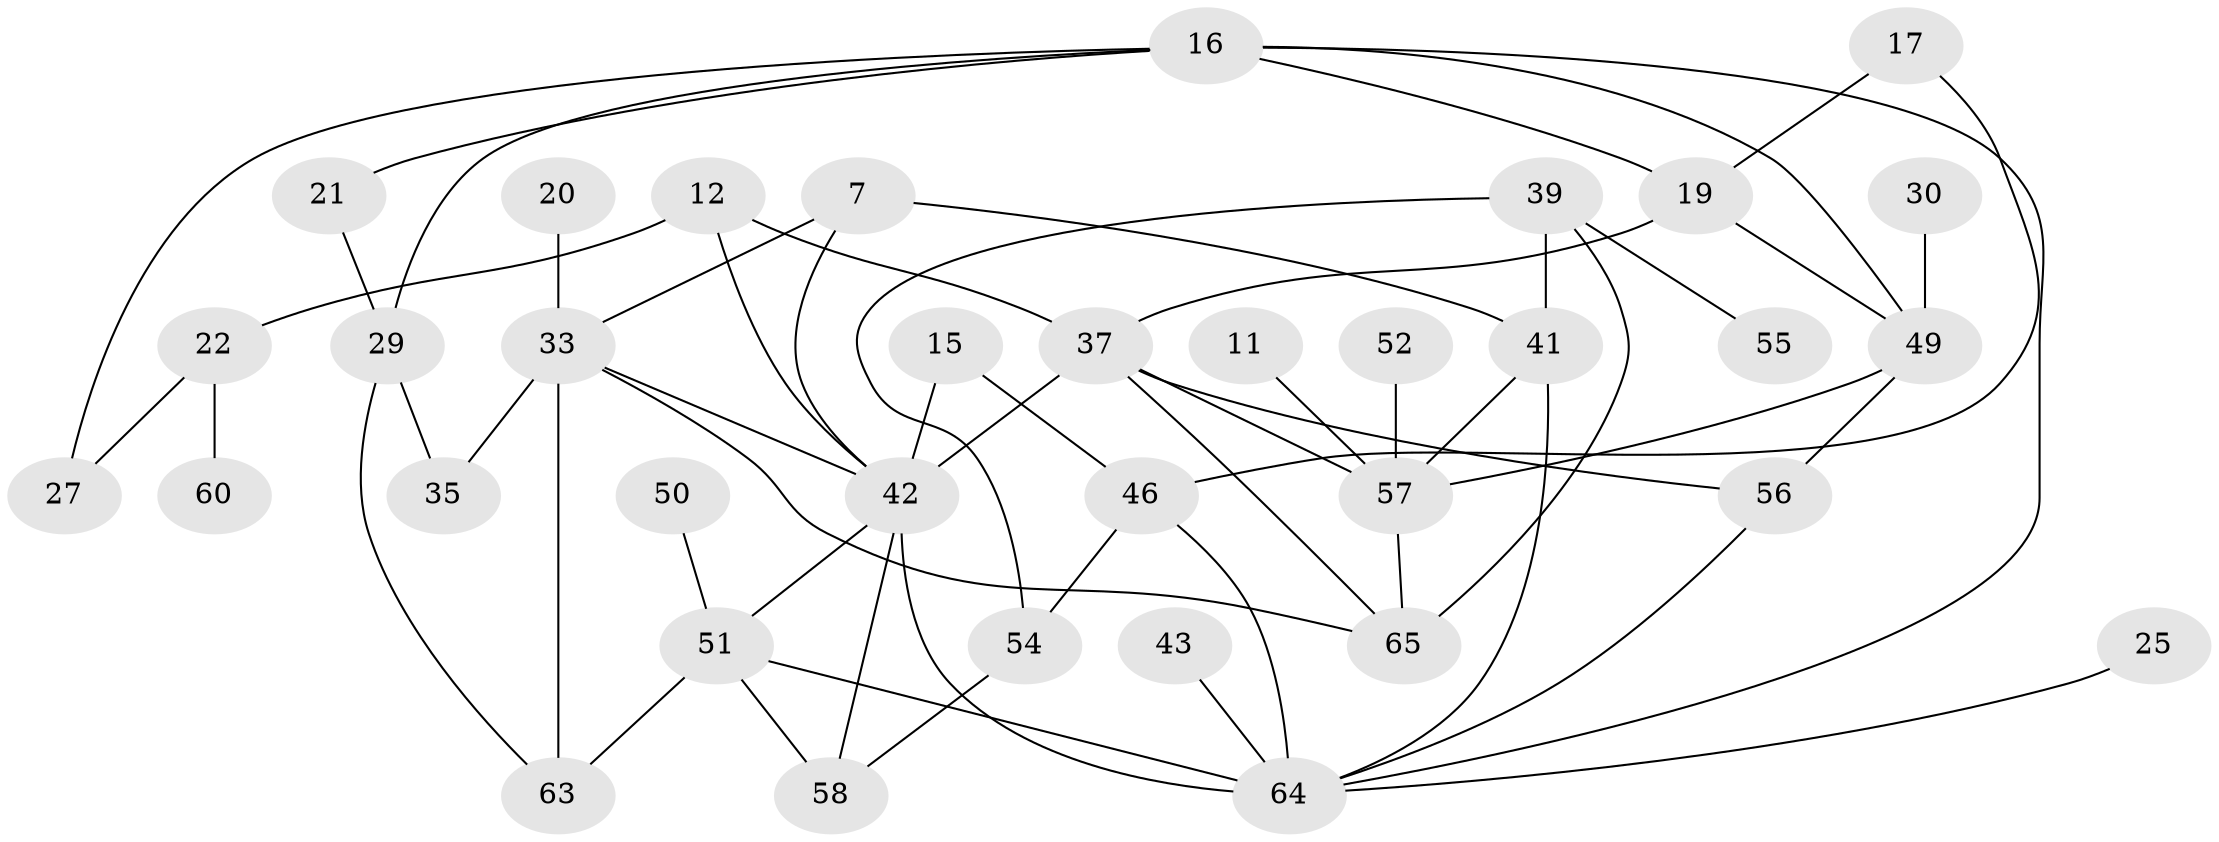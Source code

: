 // original degree distribution, {2: 0.234375, 0: 0.21875, 4: 0.1328125, 5: 0.0390625, 1: 0.203125, 3: 0.15625, 6: 0.0078125, 7: 0.0078125}
// Generated by graph-tools (version 1.1) at 2025/00/03/09/25 03:00:51]
// undirected, 35 vertices, 57 edges
graph export_dot {
graph [start="1"]
  node [color=gray90,style=filled];
  7;
  11;
  12;
  15;
  16;
  17;
  19;
  20;
  21;
  22;
  25;
  27;
  29;
  30;
  33;
  35;
  37;
  39;
  41;
  42;
  43;
  46;
  49;
  50;
  51;
  52;
  54;
  55;
  56;
  57;
  58;
  60;
  63;
  64;
  65;
  7 -- 33 [weight=1.0];
  7 -- 41 [weight=1.0];
  7 -- 42 [weight=1.0];
  11 -- 57 [weight=1.0];
  12 -- 22 [weight=1.0];
  12 -- 37 [weight=2.0];
  12 -- 42 [weight=2.0];
  15 -- 42 [weight=1.0];
  15 -- 46 [weight=1.0];
  16 -- 19 [weight=1.0];
  16 -- 21 [weight=1.0];
  16 -- 27 [weight=1.0];
  16 -- 29 [weight=1.0];
  16 -- 49 [weight=1.0];
  16 -- 64 [weight=1.0];
  17 -- 19 [weight=1.0];
  17 -- 46 [weight=1.0];
  19 -- 37 [weight=1.0];
  19 -- 49 [weight=1.0];
  20 -- 33 [weight=1.0];
  21 -- 29 [weight=1.0];
  22 -- 27 [weight=2.0];
  22 -- 60 [weight=2.0];
  25 -- 64 [weight=1.0];
  29 -- 35 [weight=1.0];
  29 -- 63 [weight=1.0];
  30 -- 49 [weight=1.0];
  33 -- 35 [weight=1.0];
  33 -- 42 [weight=1.0];
  33 -- 63 [weight=1.0];
  33 -- 65 [weight=1.0];
  37 -- 42 [weight=1.0];
  37 -- 56 [weight=1.0];
  37 -- 57 [weight=1.0];
  37 -- 65 [weight=1.0];
  39 -- 41 [weight=1.0];
  39 -- 54 [weight=1.0];
  39 -- 55 [weight=1.0];
  39 -- 65 [weight=1.0];
  41 -- 57 [weight=1.0];
  41 -- 64 [weight=1.0];
  42 -- 51 [weight=1.0];
  42 -- 58 [weight=1.0];
  42 -- 64 [weight=1.0];
  43 -- 64 [weight=1.0];
  46 -- 54 [weight=1.0];
  46 -- 64 [weight=1.0];
  49 -- 56 [weight=1.0];
  49 -- 57 [weight=1.0];
  50 -- 51 [weight=1.0];
  51 -- 58 [weight=1.0];
  51 -- 63 [weight=1.0];
  51 -- 64 [weight=2.0];
  52 -- 57 [weight=1.0];
  54 -- 58 [weight=1.0];
  56 -- 64 [weight=1.0];
  57 -- 65 [weight=1.0];
}
